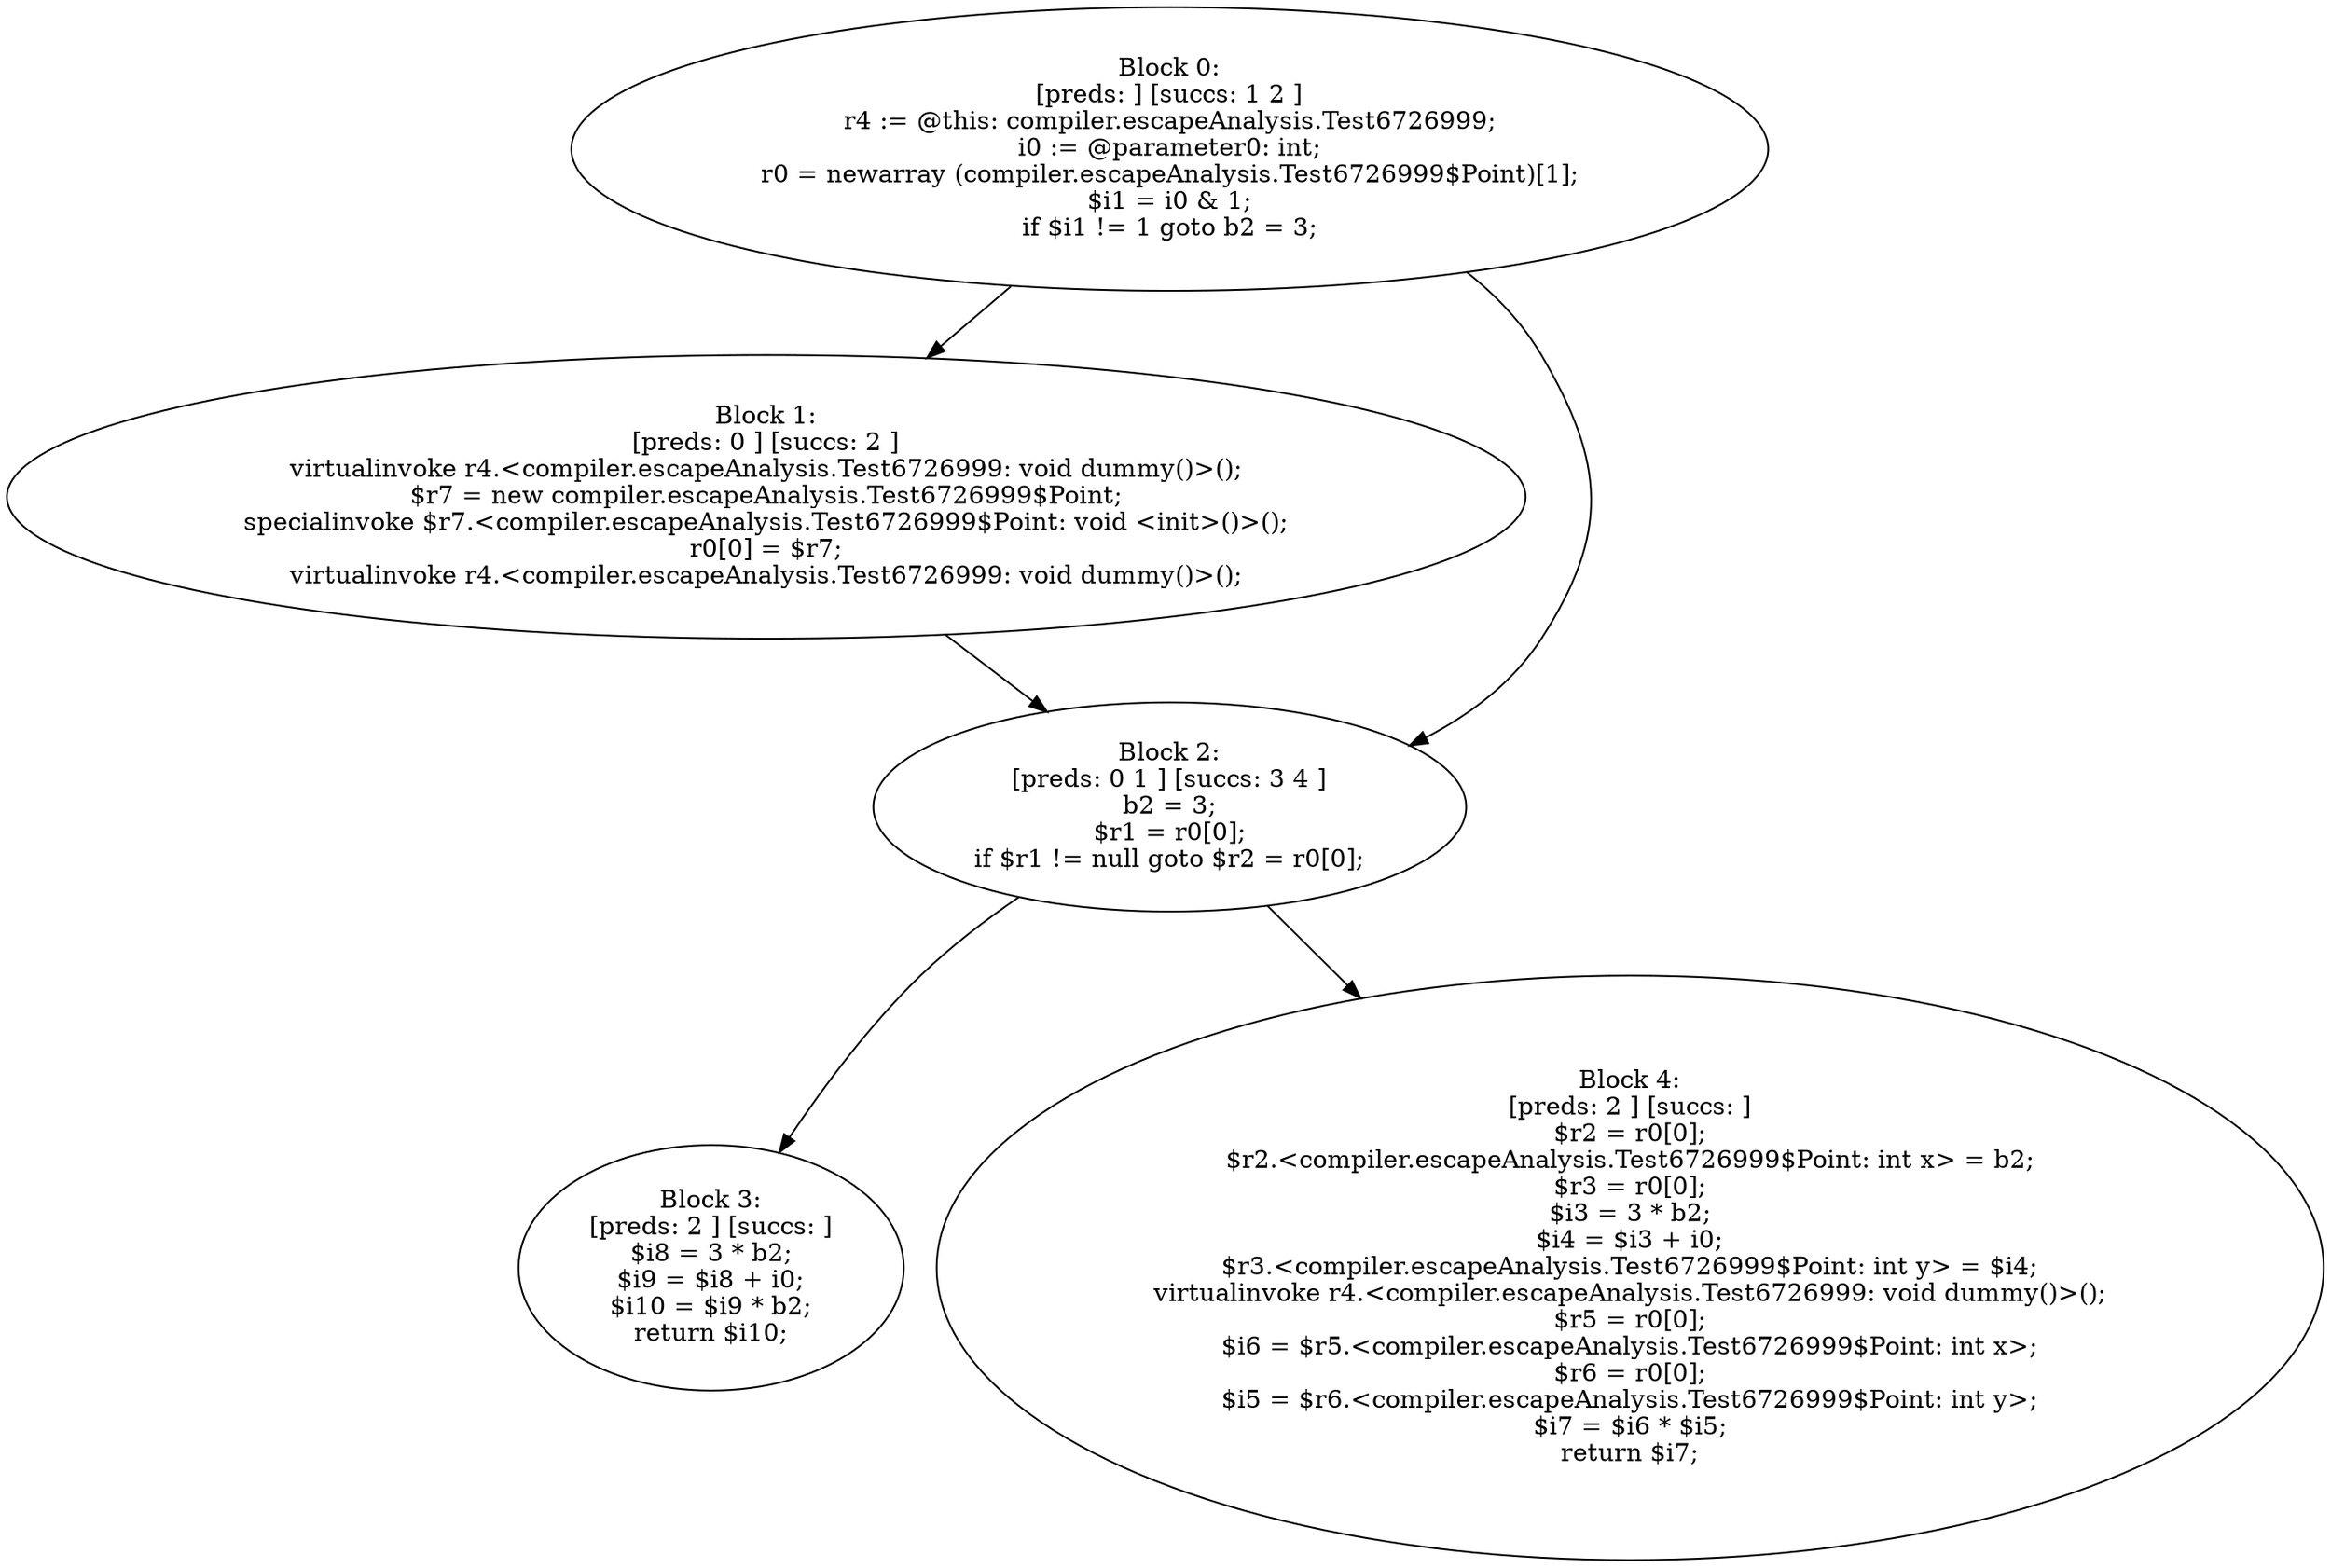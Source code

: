 digraph "unitGraph" {
    "Block 0:
[preds: ] [succs: 1 2 ]
r4 := @this: compiler.escapeAnalysis.Test6726999;
i0 := @parameter0: int;
r0 = newarray (compiler.escapeAnalysis.Test6726999$Point)[1];
$i1 = i0 & 1;
if $i1 != 1 goto b2 = 3;
"
    "Block 1:
[preds: 0 ] [succs: 2 ]
virtualinvoke r4.<compiler.escapeAnalysis.Test6726999: void dummy()>();
$r7 = new compiler.escapeAnalysis.Test6726999$Point;
specialinvoke $r7.<compiler.escapeAnalysis.Test6726999$Point: void <init>()>();
r0[0] = $r7;
virtualinvoke r4.<compiler.escapeAnalysis.Test6726999: void dummy()>();
"
    "Block 2:
[preds: 0 1 ] [succs: 3 4 ]
b2 = 3;
$r1 = r0[0];
if $r1 != null goto $r2 = r0[0];
"
    "Block 3:
[preds: 2 ] [succs: ]
$i8 = 3 * b2;
$i9 = $i8 + i0;
$i10 = $i9 * b2;
return $i10;
"
    "Block 4:
[preds: 2 ] [succs: ]
$r2 = r0[0];
$r2.<compiler.escapeAnalysis.Test6726999$Point: int x> = b2;
$r3 = r0[0];
$i3 = 3 * b2;
$i4 = $i3 + i0;
$r3.<compiler.escapeAnalysis.Test6726999$Point: int y> = $i4;
virtualinvoke r4.<compiler.escapeAnalysis.Test6726999: void dummy()>();
$r5 = r0[0];
$i6 = $r5.<compiler.escapeAnalysis.Test6726999$Point: int x>;
$r6 = r0[0];
$i5 = $r6.<compiler.escapeAnalysis.Test6726999$Point: int y>;
$i7 = $i6 * $i5;
return $i7;
"
    "Block 0:
[preds: ] [succs: 1 2 ]
r4 := @this: compiler.escapeAnalysis.Test6726999;
i0 := @parameter0: int;
r0 = newarray (compiler.escapeAnalysis.Test6726999$Point)[1];
$i1 = i0 & 1;
if $i1 != 1 goto b2 = 3;
"->"Block 1:
[preds: 0 ] [succs: 2 ]
virtualinvoke r4.<compiler.escapeAnalysis.Test6726999: void dummy()>();
$r7 = new compiler.escapeAnalysis.Test6726999$Point;
specialinvoke $r7.<compiler.escapeAnalysis.Test6726999$Point: void <init>()>();
r0[0] = $r7;
virtualinvoke r4.<compiler.escapeAnalysis.Test6726999: void dummy()>();
";
    "Block 0:
[preds: ] [succs: 1 2 ]
r4 := @this: compiler.escapeAnalysis.Test6726999;
i0 := @parameter0: int;
r0 = newarray (compiler.escapeAnalysis.Test6726999$Point)[1];
$i1 = i0 & 1;
if $i1 != 1 goto b2 = 3;
"->"Block 2:
[preds: 0 1 ] [succs: 3 4 ]
b2 = 3;
$r1 = r0[0];
if $r1 != null goto $r2 = r0[0];
";
    "Block 1:
[preds: 0 ] [succs: 2 ]
virtualinvoke r4.<compiler.escapeAnalysis.Test6726999: void dummy()>();
$r7 = new compiler.escapeAnalysis.Test6726999$Point;
specialinvoke $r7.<compiler.escapeAnalysis.Test6726999$Point: void <init>()>();
r0[0] = $r7;
virtualinvoke r4.<compiler.escapeAnalysis.Test6726999: void dummy()>();
"->"Block 2:
[preds: 0 1 ] [succs: 3 4 ]
b2 = 3;
$r1 = r0[0];
if $r1 != null goto $r2 = r0[0];
";
    "Block 2:
[preds: 0 1 ] [succs: 3 4 ]
b2 = 3;
$r1 = r0[0];
if $r1 != null goto $r2 = r0[0];
"->"Block 3:
[preds: 2 ] [succs: ]
$i8 = 3 * b2;
$i9 = $i8 + i0;
$i10 = $i9 * b2;
return $i10;
";
    "Block 2:
[preds: 0 1 ] [succs: 3 4 ]
b2 = 3;
$r1 = r0[0];
if $r1 != null goto $r2 = r0[0];
"->"Block 4:
[preds: 2 ] [succs: ]
$r2 = r0[0];
$r2.<compiler.escapeAnalysis.Test6726999$Point: int x> = b2;
$r3 = r0[0];
$i3 = 3 * b2;
$i4 = $i3 + i0;
$r3.<compiler.escapeAnalysis.Test6726999$Point: int y> = $i4;
virtualinvoke r4.<compiler.escapeAnalysis.Test6726999: void dummy()>();
$r5 = r0[0];
$i6 = $r5.<compiler.escapeAnalysis.Test6726999$Point: int x>;
$r6 = r0[0];
$i5 = $r6.<compiler.escapeAnalysis.Test6726999$Point: int y>;
$i7 = $i6 * $i5;
return $i7;
";
}
